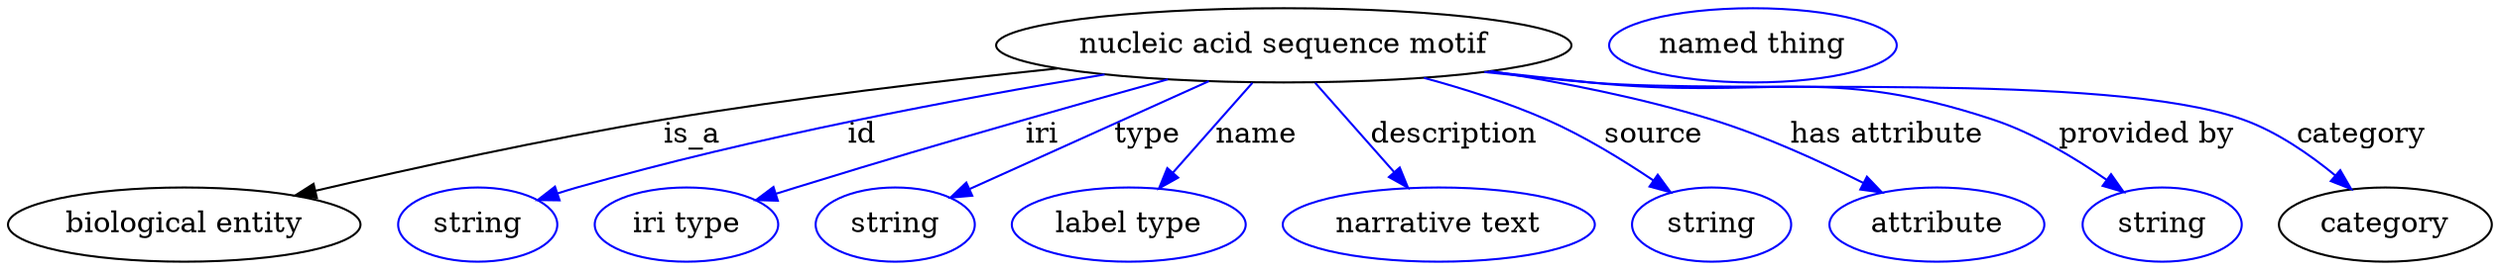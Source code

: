 digraph {
	graph [bb="0,0,1198.5,123"];
	node [label="\N"];
	"nucleic acid sequence motif"	[height=0.5,
		label="nucleic acid sequence motif",
		pos="616.14,105",
		width=3.8635];
	"biological entity"	[height=0.5,
		pos="85.142,18",
		width=2.3651];
	"nucleic acid sequence motif" -> "biological entity"	[label=is_a,
		lp="330.14,61.5",
		pos="e,138.54,32.099 506.77,93.816 449.76,87.857 378.99,79.443 316.14,69 259.01,59.507 194.66,45.283 148.41,34.43"];
	id	[color=blue,
		height=0.5,
		label=string,
		pos="226.14,18",
		width=1.0652];
	"nucleic acid sequence motif" -> id	[color=blue,
		label=id,
		lp="412.14,61.5",
		pos="e,255.15,29.922 529.83,90.878 460.11,79.316 359.85,60.503 274.14,36 271.04,35.113 267.85,34.133 264.65,33.106",
		style=solid];
	iri	[color=blue,
		height=0.5,
		label="iri type",
		pos="327.14,18",
		width=1.2277];
	"nucleic acid sequence motif" -> iri	[color=blue,
		label=iri,
		lp="499.14,61.5",
		pos="e,360.82,29.681 559.77,88.452 538.26,82.46 513.54,75.496 491.14,69 442.12,54.785 429.93,50.997 381.14,36 377.65,34.926 374.03,33.805 \
370.4,32.674",
		style=solid];
	type	[color=blue,
		height=0.5,
		label=string,
		pos="428.14,18",
		width=1.0652];
	"nucleic acid sequence motif" -> type	[color=blue,
		label=type,
		lp="550.14,61.5",
		pos="e,454.87,31.083 579.89,87.611 546.58,72.551 497.48,50.348 464.22,35.312",
		style=solid];
	name	[color=blue,
		height=0.5,
		label="label type",
		pos="541.14,18",
		width=1.5707];
	"nucleic acid sequence motif" -> name	[color=blue,
		label=name,
		lp="603.14,61.5",
		pos="e,555.79,35.597 600.97,86.799 589.94,74.309 574.88,57.236 562.63,43.348",
		style=solid];
	description	[color=blue,
		height=0.5,
		label="narrative text",
		pos="691.14,18",
		width=2.0943];
	"nucleic acid sequence motif" -> description	[color=blue,
		label=description,
		lp="698.64,61.5",
		pos="e,676.24,35.885 631.32,86.799 642.27,74.39 657.21,57.458 669.42,43.618",
		style=solid];
	source	[color=blue,
		height=0.5,
		label=string,
		pos="823.14,18",
		width=1.0652];
	"nucleic acid sequence motif" -> source	[color=blue,
		label=source,
		lp="795.14,61.5",
		pos="e,803.33,33.664 683.97,89.197 703.48,83.907 724.51,77.184 743.14,69 761.32,61.018 780.22,49.386 795.08,39.349",
		style=solid];
	"has attribute"	[color=blue,
		height=0.5,
		label=attribute,
		pos="931.14,18",
		width=1.4443];
	"nucleic acid sequence motif" -> "has attribute"	[color=blue,
		label="has attribute",
		lp="907.14,61.5",
		pos="e,904.86,33.584 716.64,92.503 750.89,87.143 789.11,79.547 823.14,69 848.3,61.203 875.18,48.773 895.83,38.257",
		style=solid];
	"provided by"	[color=blue,
		height=0.5,
		label=string,
		pos="1039.1,18",
		width=1.0652];
	"nucleic acid sequence motif" -> "provided by"	[color=blue,
		label="provided by",
		lp="1031.6,61.5",
		pos="e,1020.8,33.809 715.22,92.316 731.56,90.477 748.32,88.642 764.14,87 850.27,78.059 876.02,96.467 958.14,69 977.66,62.471 997.36,50.459 \
1012.4,39.845",
		style=solid];
	category	[height=0.5,
		pos="1147.1,18",
		width=1.4263];
	"nucleic acid sequence motif" -> category	[color=blue,
		label=category,
		lp="1135.6,61.5",
		pos="e,1130.6,35.233 713.19,92.05 730.15,90.191 747.65,88.419 764.14,87 833.78,81.01 1012.3,92.451 1078.1,69 1094.6,63.137 1110.6,52.039 \
1123,41.785",
		style=solid];
	"named thing_category"	[color=blue,
		height=0.5,
		label="named thing",
		pos="843.14,105",
		width=1.9318];
}
